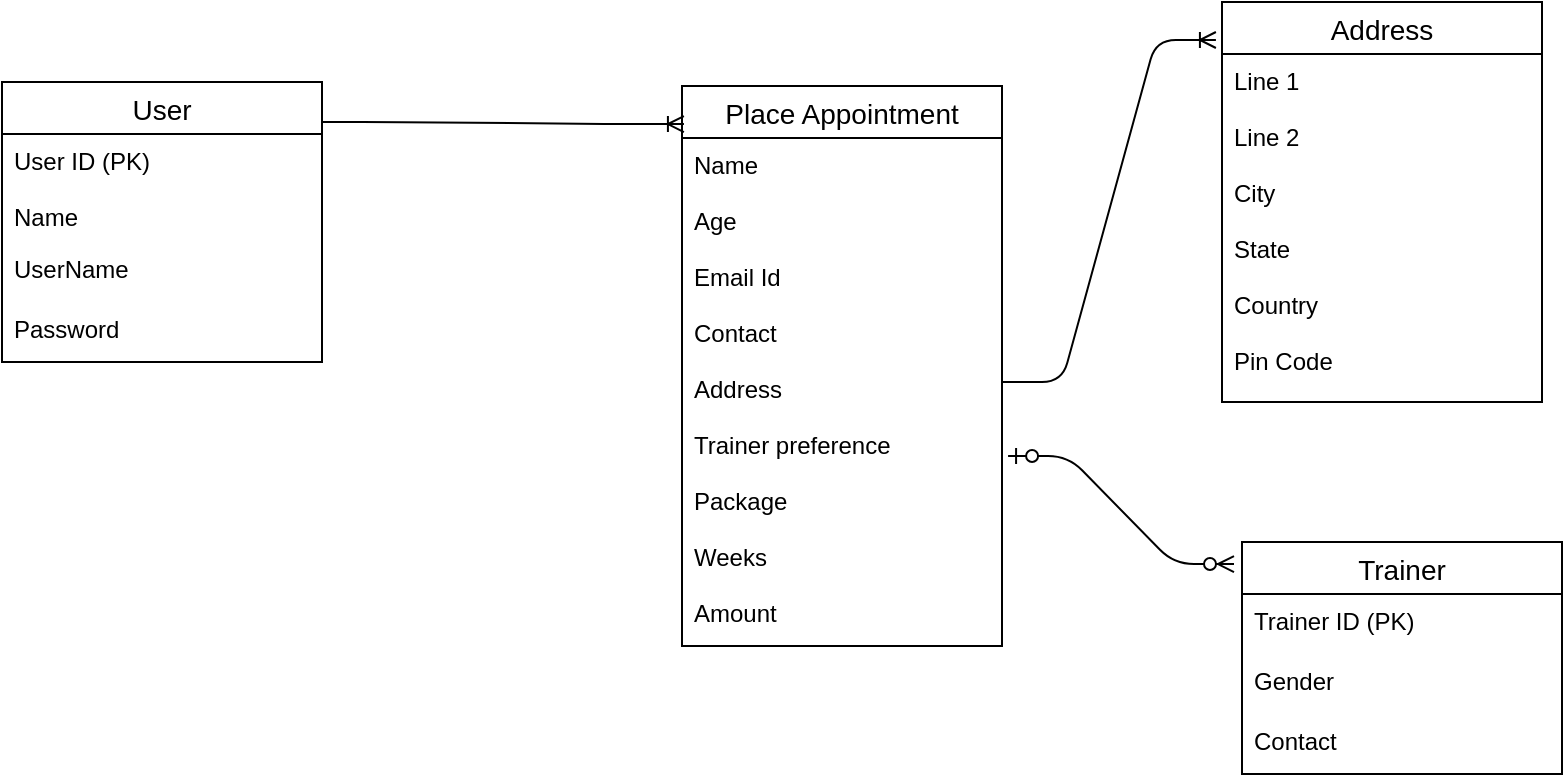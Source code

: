 <mxfile version="14.9.6" type="github">
  <diagram id="aZau_lGHPG9wB61J5XKp" name="Page-1">
    <mxGraphModel dx="1038" dy="469" grid="1" gridSize="10" guides="1" tooltips="1" connect="1" arrows="1" fold="1" page="1" pageScale="1" pageWidth="850" pageHeight="1100" math="0" shadow="0">
      <root>
        <mxCell id="0" />
        <mxCell id="1" parent="0" />
        <mxCell id="Ip8UMKELRMic1-mEeD-X-14" value="User" style="swimlane;fontStyle=0;childLayout=stackLayout;horizontal=1;startSize=26;horizontalStack=0;resizeParent=1;resizeParentMax=0;resizeLast=0;collapsible=1;marginBottom=0;align=center;fontSize=14;" vertex="1" parent="1">
          <mxGeometry x="60" y="80" width="160" height="140" as="geometry" />
        </mxCell>
        <mxCell id="Ip8UMKELRMic1-mEeD-X-15" value="User ID (PK)&#xa;&#xa;Name" style="text;strokeColor=none;fillColor=none;spacingLeft=4;spacingRight=4;overflow=hidden;rotatable=0;points=[[0,0.5],[1,0.5]];portConstraint=eastwest;fontSize=12;" vertex="1" parent="Ip8UMKELRMic1-mEeD-X-14">
          <mxGeometry y="26" width="160" height="54" as="geometry" />
        </mxCell>
        <mxCell id="Ip8UMKELRMic1-mEeD-X-16" value="UserName" style="text;strokeColor=none;fillColor=none;spacingLeft=4;spacingRight=4;overflow=hidden;rotatable=0;points=[[0,0.5],[1,0.5]];portConstraint=eastwest;fontSize=12;" vertex="1" parent="Ip8UMKELRMic1-mEeD-X-14">
          <mxGeometry y="80" width="160" height="30" as="geometry" />
        </mxCell>
        <mxCell id="Ip8UMKELRMic1-mEeD-X-17" value="Password" style="text;strokeColor=none;fillColor=none;spacingLeft=4;spacingRight=4;overflow=hidden;rotatable=0;points=[[0,0.5],[1,0.5]];portConstraint=eastwest;fontSize=12;" vertex="1" parent="Ip8UMKELRMic1-mEeD-X-14">
          <mxGeometry y="110" width="160" height="30" as="geometry" />
        </mxCell>
        <mxCell id="Ip8UMKELRMic1-mEeD-X-19" value="Place Appointment" style="swimlane;fontStyle=0;childLayout=stackLayout;horizontal=1;startSize=26;horizontalStack=0;resizeParent=1;resizeParentMax=0;resizeLast=0;collapsible=1;marginBottom=0;align=center;fontSize=14;" vertex="1" parent="1">
          <mxGeometry x="400" y="82" width="160" height="280" as="geometry" />
        </mxCell>
        <mxCell id="Ip8UMKELRMic1-mEeD-X-20" value="Name&#xa;&#xa;Age&#xa;&#xa;Email Id&#xa;&#xa;Contact&#xa;&#xa;Address&#xa;&#xa;Trainer preference&#xa;&#xa;Package&#xa;&#xa;Weeks&#xa;&#xa;Amount" style="text;strokeColor=none;fillColor=none;spacingLeft=4;spacingRight=4;overflow=hidden;rotatable=0;points=[[0,0.5],[1,0.5]];portConstraint=eastwest;fontSize=12;" vertex="1" parent="Ip8UMKELRMic1-mEeD-X-19">
          <mxGeometry y="26" width="160" height="254" as="geometry" />
        </mxCell>
        <mxCell id="Ip8UMKELRMic1-mEeD-X-23" value="Trainer" style="swimlane;fontStyle=0;childLayout=stackLayout;horizontal=1;startSize=26;horizontalStack=0;resizeParent=1;resizeParentMax=0;resizeLast=0;collapsible=1;marginBottom=0;align=center;fontSize=14;" vertex="1" parent="1">
          <mxGeometry x="680" y="310" width="160" height="116" as="geometry" />
        </mxCell>
        <mxCell id="Ip8UMKELRMic1-mEeD-X-24" value="Trainer ID (PK)" style="text;strokeColor=none;fillColor=none;spacingLeft=4;spacingRight=4;overflow=hidden;rotatable=0;points=[[0,0.5],[1,0.5]];portConstraint=eastwest;fontSize=12;" vertex="1" parent="Ip8UMKELRMic1-mEeD-X-23">
          <mxGeometry y="26" width="160" height="30" as="geometry" />
        </mxCell>
        <mxCell id="Ip8UMKELRMic1-mEeD-X-25" value="Gender" style="text;strokeColor=none;fillColor=none;spacingLeft=4;spacingRight=4;overflow=hidden;rotatable=0;points=[[0,0.5],[1,0.5]];portConstraint=eastwest;fontSize=12;" vertex="1" parent="Ip8UMKELRMic1-mEeD-X-23">
          <mxGeometry y="56" width="160" height="30" as="geometry" />
        </mxCell>
        <mxCell id="Ip8UMKELRMic1-mEeD-X-26" value="Contact" style="text;strokeColor=none;fillColor=none;spacingLeft=4;spacingRight=4;overflow=hidden;rotatable=0;points=[[0,0.5],[1,0.5]];portConstraint=eastwest;fontSize=12;" vertex="1" parent="Ip8UMKELRMic1-mEeD-X-23">
          <mxGeometry y="86" width="160" height="30" as="geometry" />
        </mxCell>
        <mxCell id="Ip8UMKELRMic1-mEeD-X-27" value="Address" style="swimlane;fontStyle=0;childLayout=stackLayout;horizontal=1;startSize=26;horizontalStack=0;resizeParent=1;resizeParentMax=0;resizeLast=0;collapsible=1;marginBottom=0;align=center;fontSize=14;" vertex="1" parent="1">
          <mxGeometry x="670" y="40" width="160" height="200" as="geometry" />
        </mxCell>
        <mxCell id="Ip8UMKELRMic1-mEeD-X-28" value="Line 1&#xa;&#xa;Line 2&#xa;&#xa;City &#xa;&#xa;State&#xa;&#xa;Country&#xa;&#xa;Pin Code" style="text;strokeColor=none;fillColor=none;spacingLeft=4;spacingRight=4;overflow=hidden;rotatable=0;points=[[0,0.5],[1,0.5]];portConstraint=eastwest;fontSize=12;" vertex="1" parent="Ip8UMKELRMic1-mEeD-X-27">
          <mxGeometry y="26" width="160" height="174" as="geometry" />
        </mxCell>
        <mxCell id="Ip8UMKELRMic1-mEeD-X-31" value="" style="edgeStyle=entityRelationEdgeStyle;fontSize=12;html=1;endArrow=ERoneToMany;entryX=0.006;entryY=0.068;entryDx=0;entryDy=0;entryPerimeter=0;exitX=1;exitY=0.143;exitDx=0;exitDy=0;exitPerimeter=0;" edge="1" parent="1" source="Ip8UMKELRMic1-mEeD-X-14" target="Ip8UMKELRMic1-mEeD-X-19">
          <mxGeometry width="100" height="100" relative="1" as="geometry">
            <mxPoint x="220" y="180" as="sourcePoint" />
            <mxPoint x="320" y="80" as="targetPoint" />
          </mxGeometry>
        </mxCell>
        <mxCell id="Ip8UMKELRMic1-mEeD-X-32" value="" style="edgeStyle=entityRelationEdgeStyle;fontSize=12;html=1;endArrow=ERoneToMany;entryX=-0.019;entryY=0.095;entryDx=0;entryDy=0;entryPerimeter=0;" edge="1" parent="1" target="Ip8UMKELRMic1-mEeD-X-27">
          <mxGeometry width="100" height="100" relative="1" as="geometry">
            <mxPoint x="560" y="230" as="sourcePoint" />
            <mxPoint x="660" y="130" as="targetPoint" />
          </mxGeometry>
        </mxCell>
        <mxCell id="Ip8UMKELRMic1-mEeD-X-33" value="" style="edgeStyle=entityRelationEdgeStyle;fontSize=12;html=1;endArrow=ERzeroToMany;startArrow=ERzeroToOne;exitX=1.019;exitY=0.626;exitDx=0;exitDy=0;exitPerimeter=0;entryX=-0.025;entryY=0.095;entryDx=0;entryDy=0;entryPerimeter=0;" edge="1" parent="1" source="Ip8UMKELRMic1-mEeD-X-20" target="Ip8UMKELRMic1-mEeD-X-23">
          <mxGeometry width="100" height="100" relative="1" as="geometry">
            <mxPoint x="570" y="368" as="sourcePoint" />
            <mxPoint x="670" y="268" as="targetPoint" />
          </mxGeometry>
        </mxCell>
      </root>
    </mxGraphModel>
  </diagram>
</mxfile>
